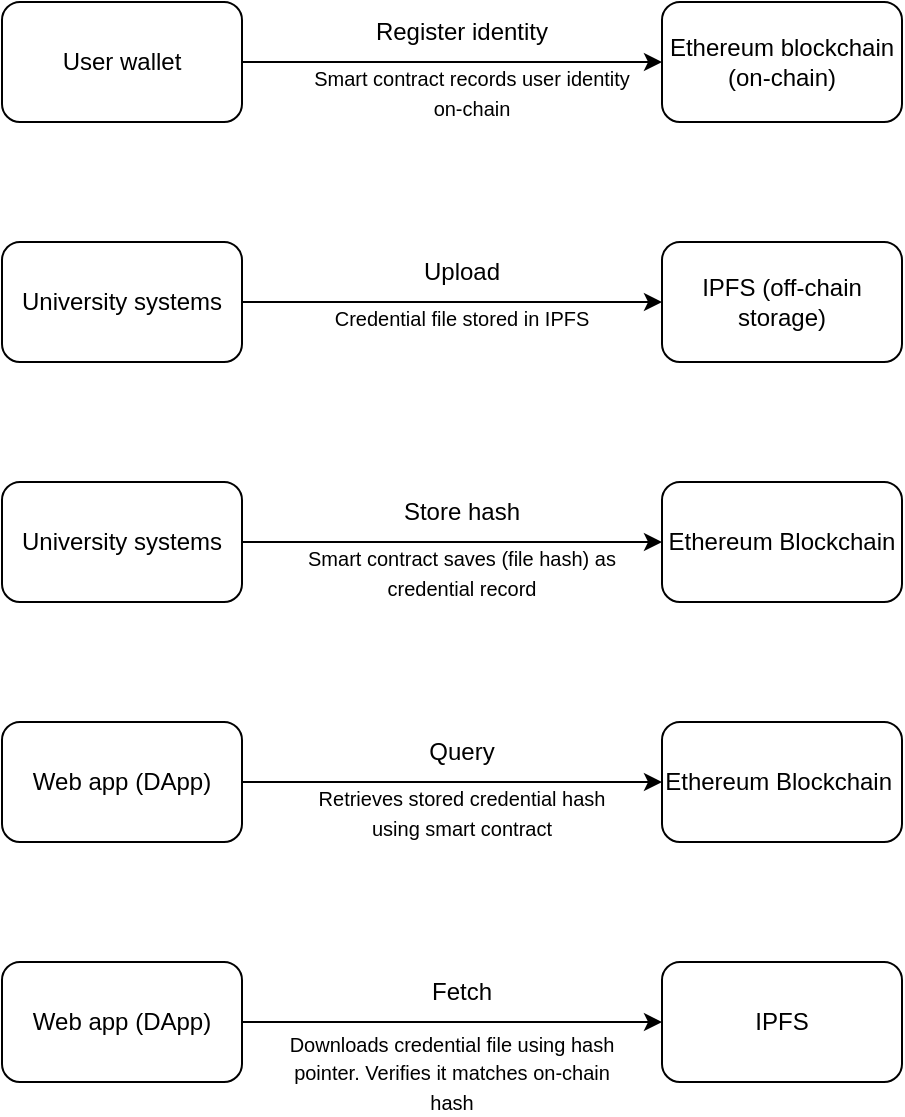 <mxfile version="26.0.16">
  <diagram name="Página-1" id="Y00YQGnwwvDpwTyq9NtS">
    <mxGraphModel dx="1394" dy="744" grid="1" gridSize="10" guides="1" tooltips="1" connect="1" arrows="1" fold="1" page="1" pageScale="1" pageWidth="827" pageHeight="1169" math="0" shadow="0">
      <root>
        <mxCell id="0" />
        <mxCell id="1" parent="0" />
        <mxCell id="U4qcxggnjqAigQgF38yk-5" style="edgeStyle=orthogonalEdgeStyle;rounded=0;orthogonalLoop=1;jettySize=auto;html=1;exitX=1;exitY=0.5;exitDx=0;exitDy=0;" edge="1" parent="1" source="U4qcxggnjqAigQgF38yk-1" target="U4qcxggnjqAigQgF38yk-2">
          <mxGeometry relative="1" as="geometry" />
        </mxCell>
        <mxCell id="U4qcxggnjqAigQgF38yk-1" value="User wallet" style="rounded=1;whiteSpace=wrap;html=1;" vertex="1" parent="1">
          <mxGeometry x="40" y="40" width="120" height="60" as="geometry" />
        </mxCell>
        <mxCell id="U4qcxggnjqAigQgF38yk-2" value="Ethereum blockchain (on-chain)" style="rounded=1;whiteSpace=wrap;html=1;" vertex="1" parent="1">
          <mxGeometry x="370" y="40" width="120" height="60" as="geometry" />
        </mxCell>
        <mxCell id="U4qcxggnjqAigQgF38yk-6" value="Register identity" style="text;html=1;align=center;verticalAlign=middle;whiteSpace=wrap;rounded=0;" vertex="1" parent="1">
          <mxGeometry x="220" y="40" width="100" height="30" as="geometry" />
        </mxCell>
        <mxCell id="U4qcxggnjqAigQgF38yk-7" style="edgeStyle=orthogonalEdgeStyle;rounded=0;orthogonalLoop=1;jettySize=auto;html=1;exitX=1;exitY=0.5;exitDx=0;exitDy=0;" edge="1" parent="1" source="U4qcxggnjqAigQgF38yk-8" target="U4qcxggnjqAigQgF38yk-9">
          <mxGeometry relative="1" as="geometry" />
        </mxCell>
        <mxCell id="U4qcxggnjqAigQgF38yk-8" value="University systems" style="rounded=1;whiteSpace=wrap;html=1;" vertex="1" parent="1">
          <mxGeometry x="40" y="160" width="120" height="60" as="geometry" />
        </mxCell>
        <mxCell id="U4qcxggnjqAigQgF38yk-9" value="IPFS (off-chain storage)" style="rounded=1;whiteSpace=wrap;html=1;" vertex="1" parent="1">
          <mxGeometry x="370" y="160" width="120" height="60" as="geometry" />
        </mxCell>
        <mxCell id="U4qcxggnjqAigQgF38yk-10" value="Upload" style="text;html=1;align=center;verticalAlign=middle;whiteSpace=wrap;rounded=0;" vertex="1" parent="1">
          <mxGeometry x="220" y="160" width="100" height="30" as="geometry" />
        </mxCell>
        <mxCell id="U4qcxggnjqAigQgF38yk-11" style="edgeStyle=orthogonalEdgeStyle;rounded=0;orthogonalLoop=1;jettySize=auto;html=1;exitX=1;exitY=0.5;exitDx=0;exitDy=0;" edge="1" parent="1" source="U4qcxggnjqAigQgF38yk-12" target="U4qcxggnjqAigQgF38yk-13">
          <mxGeometry relative="1" as="geometry" />
        </mxCell>
        <mxCell id="U4qcxggnjqAigQgF38yk-12" value="University systems" style="rounded=1;whiteSpace=wrap;html=1;" vertex="1" parent="1">
          <mxGeometry x="40" y="280" width="120" height="60" as="geometry" />
        </mxCell>
        <mxCell id="U4qcxggnjqAigQgF38yk-13" value="Ethereum Blockchain" style="rounded=1;whiteSpace=wrap;html=1;" vertex="1" parent="1">
          <mxGeometry x="370" y="280" width="120" height="60" as="geometry" />
        </mxCell>
        <mxCell id="U4qcxggnjqAigQgF38yk-14" value="Store hash" style="text;html=1;align=center;verticalAlign=middle;whiteSpace=wrap;rounded=0;" vertex="1" parent="1">
          <mxGeometry x="220" y="280" width="100" height="30" as="geometry" />
        </mxCell>
        <mxCell id="U4qcxggnjqAigQgF38yk-15" style="edgeStyle=orthogonalEdgeStyle;rounded=0;orthogonalLoop=1;jettySize=auto;html=1;exitX=1;exitY=0.5;exitDx=0;exitDy=0;" edge="1" parent="1" source="U4qcxggnjqAigQgF38yk-16" target="U4qcxggnjqAigQgF38yk-17">
          <mxGeometry relative="1" as="geometry" />
        </mxCell>
        <mxCell id="U4qcxggnjqAigQgF38yk-16" value="Web app (DApp)" style="rounded=1;whiteSpace=wrap;html=1;" vertex="1" parent="1">
          <mxGeometry x="40" y="400" width="120" height="60" as="geometry" />
        </mxCell>
        <mxCell id="U4qcxggnjqAigQgF38yk-17" value="Ethereum Blockchain&amp;nbsp;" style="rounded=1;whiteSpace=wrap;html=1;" vertex="1" parent="1">
          <mxGeometry x="370" y="400" width="120" height="60" as="geometry" />
        </mxCell>
        <mxCell id="U4qcxggnjqAigQgF38yk-18" value="Query" style="text;html=1;align=center;verticalAlign=middle;whiteSpace=wrap;rounded=0;" vertex="1" parent="1">
          <mxGeometry x="220" y="400" width="100" height="30" as="geometry" />
        </mxCell>
        <mxCell id="U4qcxggnjqAigQgF38yk-19" style="edgeStyle=orthogonalEdgeStyle;rounded=0;orthogonalLoop=1;jettySize=auto;html=1;exitX=1;exitY=0.5;exitDx=0;exitDy=0;" edge="1" parent="1" source="U4qcxggnjqAigQgF38yk-20" target="U4qcxggnjqAigQgF38yk-21">
          <mxGeometry relative="1" as="geometry" />
        </mxCell>
        <mxCell id="U4qcxggnjqAigQgF38yk-20" value="Web app (DApp)" style="rounded=1;whiteSpace=wrap;html=1;" vertex="1" parent="1">
          <mxGeometry x="40" y="520" width="120" height="60" as="geometry" />
        </mxCell>
        <mxCell id="U4qcxggnjqAigQgF38yk-21" value="IPFS" style="rounded=1;whiteSpace=wrap;html=1;" vertex="1" parent="1">
          <mxGeometry x="370" y="520" width="120" height="60" as="geometry" />
        </mxCell>
        <mxCell id="U4qcxggnjqAigQgF38yk-22" value="Fetch" style="text;html=1;align=center;verticalAlign=middle;whiteSpace=wrap;rounded=0;" vertex="1" parent="1">
          <mxGeometry x="220" y="520" width="100" height="30" as="geometry" />
        </mxCell>
        <mxCell id="U4qcxggnjqAigQgF38yk-23" value="&lt;font style=&quot;font-size: 10px;&quot;&gt;Smart contract records user identity on-chain&lt;/font&gt;" style="text;html=1;align=center;verticalAlign=middle;whiteSpace=wrap;rounded=0;" vertex="1" parent="1">
          <mxGeometry x="190" y="70" width="170" height="30" as="geometry" />
        </mxCell>
        <mxCell id="U4qcxggnjqAigQgF38yk-24" value="&lt;font style=&quot;font-size: 10px;&quot;&gt;Credential file stored in IPFS&lt;/font&gt;&lt;div&gt;&lt;font style=&quot;font-size: 10px;&quot;&gt;&lt;br&gt;&lt;/font&gt;&lt;/div&gt;" style="text;html=1;align=center;verticalAlign=middle;whiteSpace=wrap;rounded=0;" vertex="1" parent="1">
          <mxGeometry x="185" y="190" width="170" height="30" as="geometry" />
        </mxCell>
        <mxCell id="U4qcxggnjqAigQgF38yk-25" value="&lt;font style=&quot;font-size: 10px;&quot;&gt;Retrieves stored credential hash using smart contract&lt;/font&gt;" style="text;html=1;align=center;verticalAlign=middle;whiteSpace=wrap;rounded=0;" vertex="1" parent="1">
          <mxGeometry x="185" y="430" width="170" height="30" as="geometry" />
        </mxCell>
        <mxCell id="U4qcxggnjqAigQgF38yk-26" value="&lt;font style=&quot;font-size: 10px;&quot;&gt;Smart contract saves (file hash) as credential record&lt;/font&gt;" style="text;html=1;align=center;verticalAlign=middle;whiteSpace=wrap;rounded=0;" vertex="1" parent="1">
          <mxGeometry x="185" y="310" width="170" height="30" as="geometry" />
        </mxCell>
        <mxCell id="U4qcxggnjqAigQgF38yk-27" value="&lt;font style=&quot;font-size: 10px;&quot;&gt;Downloads credential file using hash pointer. Verifies it matches on-chain hash&lt;/font&gt;" style="text;html=1;align=center;verticalAlign=middle;whiteSpace=wrap;rounded=0;" vertex="1" parent="1">
          <mxGeometry x="180" y="560" width="170" height="30" as="geometry" />
        </mxCell>
      </root>
    </mxGraphModel>
  </diagram>
</mxfile>
